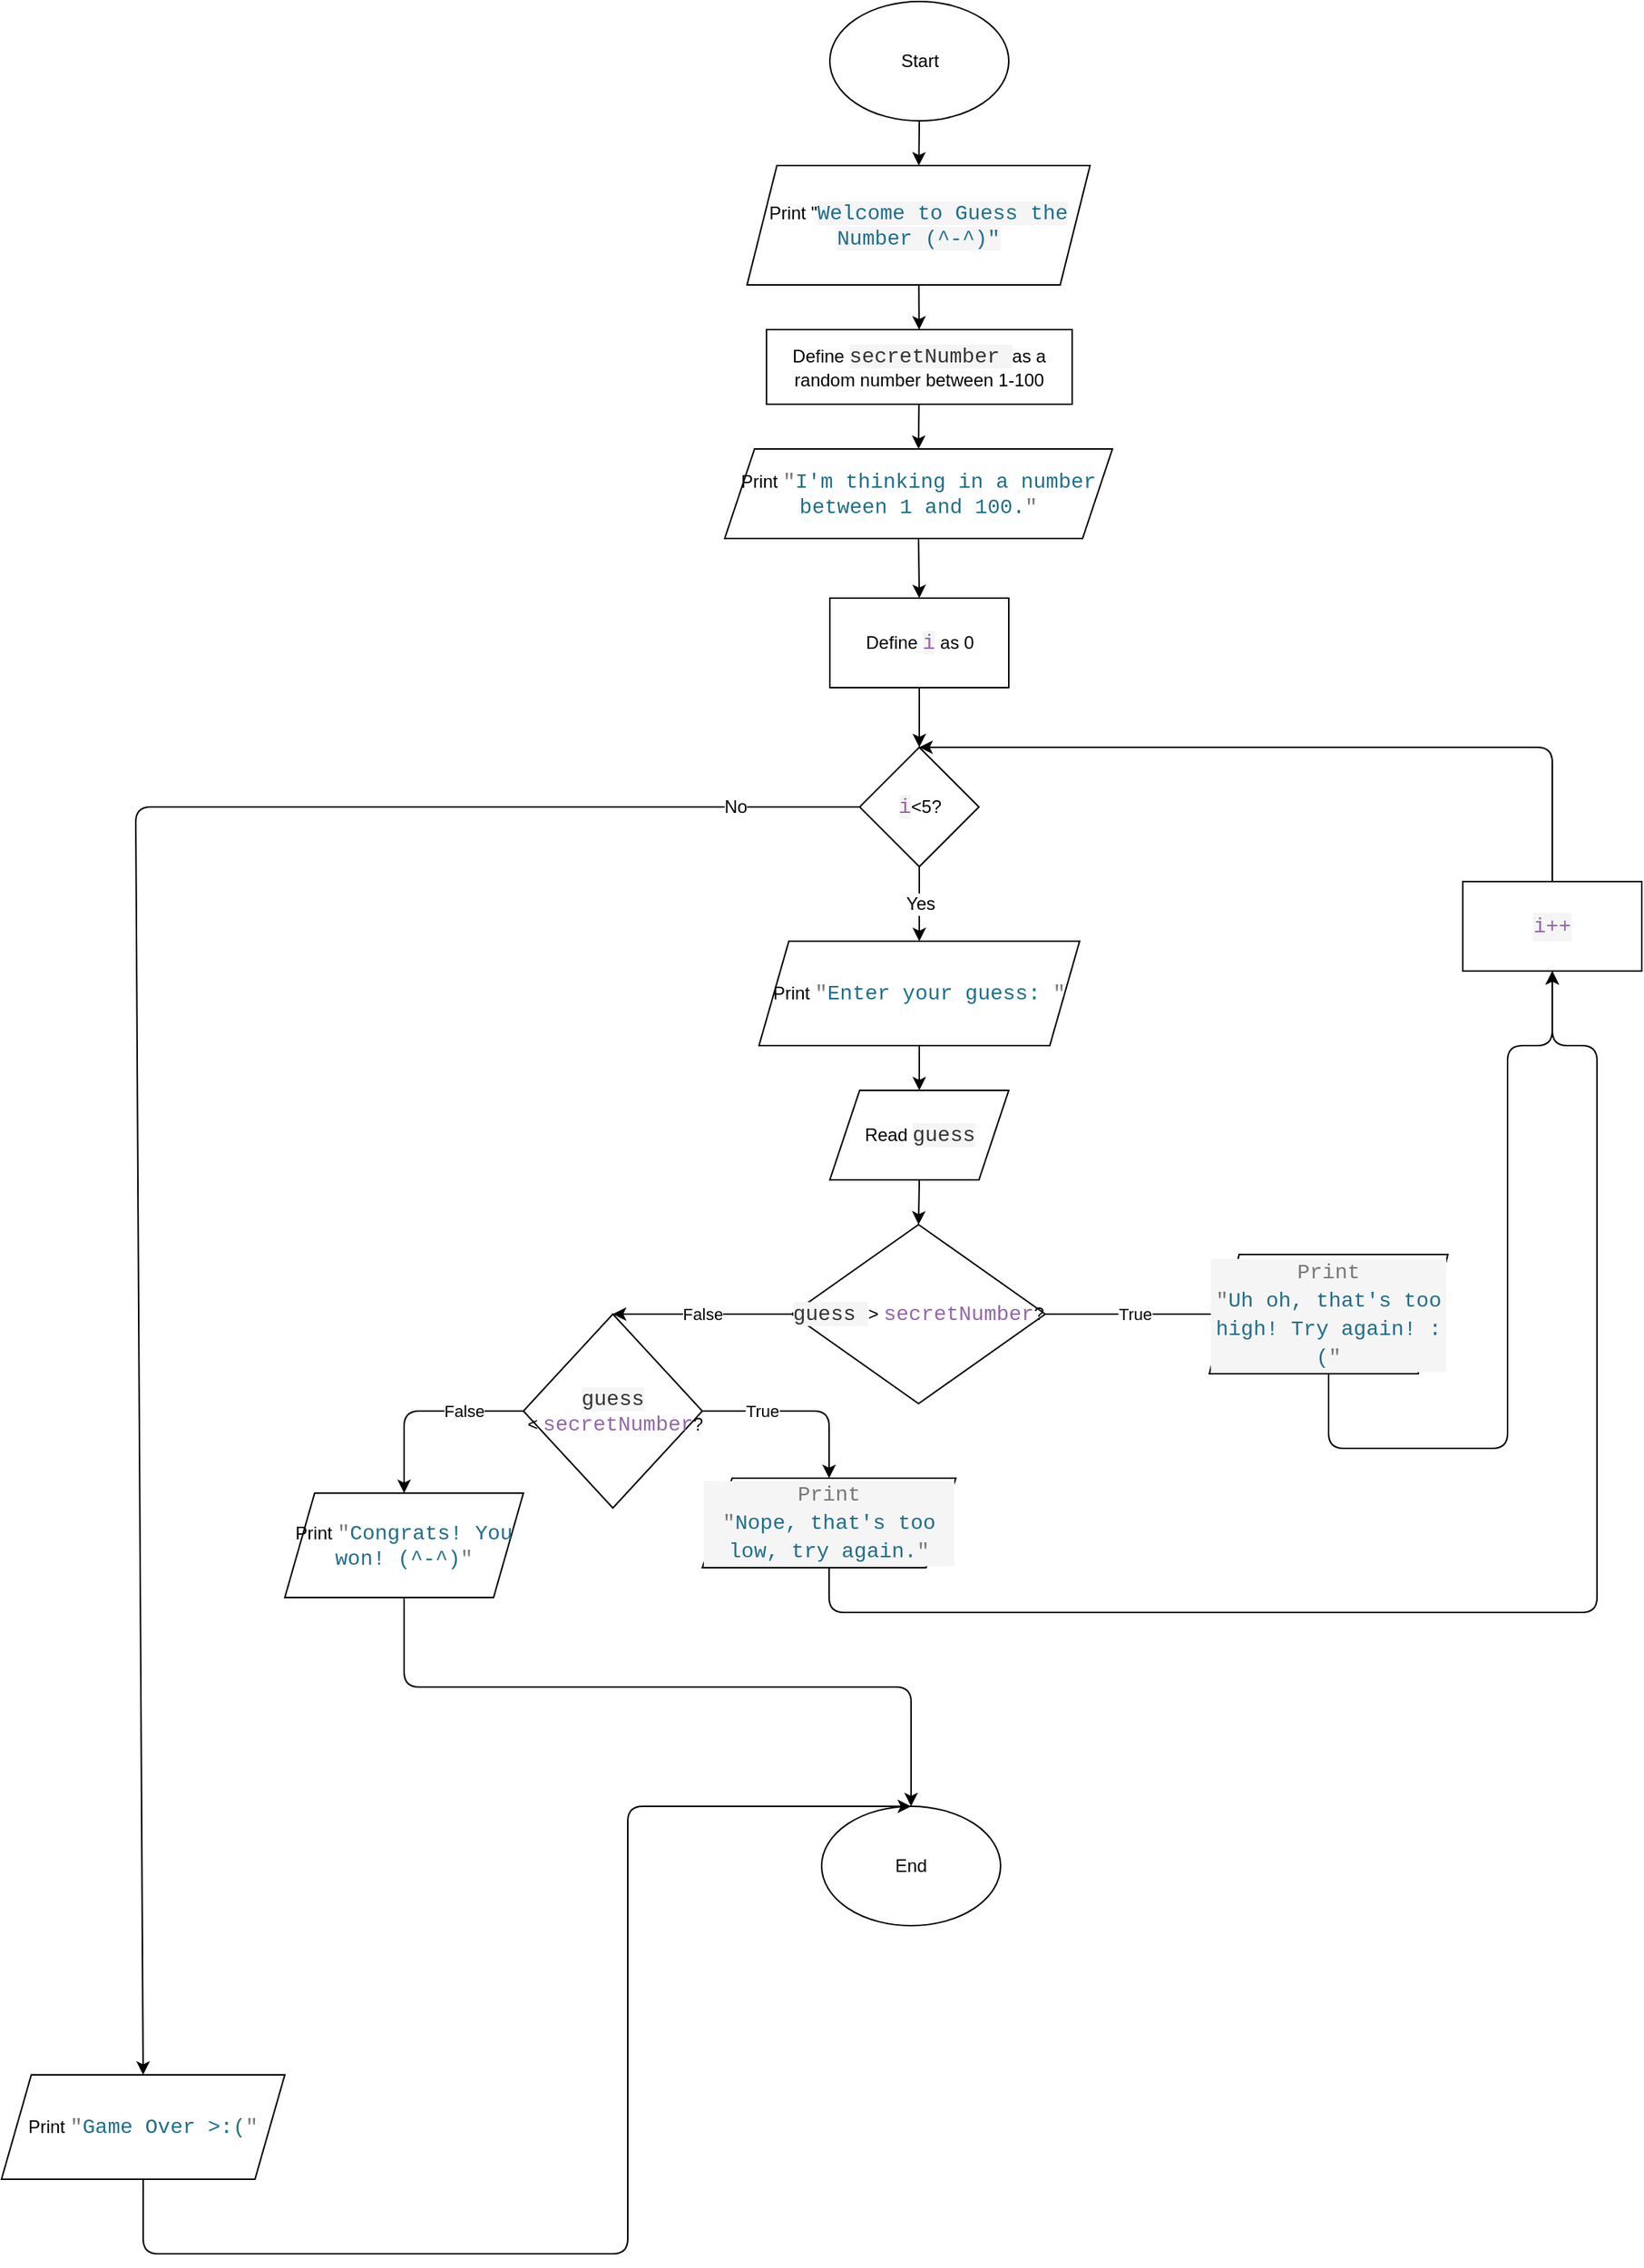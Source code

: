 <mxfile>
    <diagram id="-Ggj7nrCUwDPmDrb3loN" name="Page-1">
        <mxGraphModel dx="3866" dy="1568" grid="1" gridSize="10" guides="1" tooltips="1" connect="1" arrows="1" fold="1" page="1" pageScale="1" pageWidth="850" pageHeight="1100" math="0" shadow="0">
            <root>
                <mxCell id="0"/>
                <mxCell id="1" parent="0"/>
                <mxCell id="5" style="edgeStyle=none;html=1;" edge="1" parent="1" source="2" target="4">
                    <mxGeometry relative="1" as="geometry"/>
                </mxCell>
                <mxCell id="2" value="Start" style="ellipse;whiteSpace=wrap;html=1;" vertex="1" parent="1">
                    <mxGeometry x="365.5" y="20" width="120" height="80" as="geometry"/>
                </mxCell>
                <mxCell id="3" value="End" style="ellipse;whiteSpace=wrap;html=1;" vertex="1" parent="1">
                    <mxGeometry x="360" y="1230" width="120" height="80" as="geometry"/>
                </mxCell>
                <mxCell id="7" value="" style="edgeStyle=none;html=1;" edge="1" parent="1" source="4" target="6">
                    <mxGeometry relative="1" as="geometry"/>
                </mxCell>
                <mxCell id="4" value="Print &quot;&lt;span style=&quot;color: rgb(31, 110, 137); background-color: rgb(245, 245, 245); font-family: Consolas, &amp;quot;Courier New&amp;quot;, monospace; font-size: 14px;&quot;&gt;Welcome to Guess the Number (^-^)&quot;&lt;/span&gt;" style="shape=parallelogram;perimeter=parallelogramPerimeter;whiteSpace=wrap;html=1;fixedSize=1;" vertex="1" parent="1">
                    <mxGeometry x="310" y="130" width="230" height="80" as="geometry"/>
                </mxCell>
                <mxCell id="10" style="edgeStyle=none;html=1;entryX=0.5;entryY=0;entryDx=0;entryDy=0;" edge="1" parent="1" source="6" target="9">
                    <mxGeometry relative="1" as="geometry"/>
                </mxCell>
                <mxCell id="6" value="Define&amp;nbsp;&lt;span style=&quot;background-color: rgb(245, 245, 245); color: rgb(51, 51, 51); font-family: Consolas, &amp;quot;Courier New&amp;quot;, monospace; font-size: 14px;&quot;&gt;secretNumber&amp;nbsp;&lt;/span&gt;&lt;span style=&quot;background-color: initial;&quot;&gt;as a random number between 1-100&lt;/span&gt;" style="whiteSpace=wrap;html=1;" vertex="1" parent="1">
                    <mxGeometry x="323" y="240" width="205" height="50" as="geometry"/>
                </mxCell>
                <mxCell id="48" style="edgeStyle=none;html=1;exitX=0.5;exitY=1;exitDx=0;exitDy=0;entryX=0.5;entryY=0;entryDx=0;entryDy=0;fontSize=12;" edge="1" parent="1" source="9" target="35">
                    <mxGeometry relative="1" as="geometry"/>
                </mxCell>
                <mxCell id="9" value="Print&amp;nbsp;&lt;span style=&quot;font-family: Consolas, &amp;quot;Courier New&amp;quot;, monospace; font-size: 14px; color: rgb(119, 119, 119);&quot;&gt;&quot;&lt;/span&gt;&lt;span style=&quot;font-family: Consolas, &amp;quot;Courier New&amp;quot;, monospace; font-size: 14px; color: rgb(31, 110, 137);&quot;&gt;I'm thinking in a number between 1 and 100.&lt;/span&gt;&lt;span style=&quot;font-family: Consolas, &amp;quot;Courier New&amp;quot;, monospace; font-size: 14px; color: rgb(119, 119, 119);&quot;&gt;&quot;&lt;/span&gt;" style="shape=parallelogram;perimeter=parallelogramPerimeter;whiteSpace=wrap;html=1;fixedSize=1;" vertex="1" parent="1">
                    <mxGeometry x="295" y="320" width="260" height="60" as="geometry"/>
                </mxCell>
                <mxCell id="19" style="edgeStyle=none;html=1;exitX=0.5;exitY=1;exitDx=0;exitDy=0;entryX=0.5;entryY=0;entryDx=0;entryDy=0;" edge="1" parent="1" source="11" target="15">
                    <mxGeometry relative="1" as="geometry"/>
                </mxCell>
                <mxCell id="11" value="Read&amp;nbsp;&lt;span style=&quot;background-color: rgb(245, 245, 245); color: rgb(51, 51, 51); font-family: Consolas, &amp;quot;Courier New&amp;quot;, monospace; font-size: 14px;&quot;&gt;guess&lt;/span&gt;" style="shape=parallelogram;perimeter=parallelogramPerimeter;whiteSpace=wrap;html=1;fixedSize=1;" vertex="1" parent="1">
                    <mxGeometry x="365.5" y="750" width="120" height="60" as="geometry"/>
                </mxCell>
                <mxCell id="14" style="edgeStyle=none;html=1;entryX=0.5;entryY=0;entryDx=0;entryDy=0;" edge="1" parent="1" source="12" target="11">
                    <mxGeometry relative="1" as="geometry"/>
                </mxCell>
                <mxCell id="12" value="Print&amp;nbsp;&lt;span style=&quot;font-family: Consolas, &amp;quot;Courier New&amp;quot;, monospace; font-size: 14px; color: rgb(119, 119, 119);&quot;&gt;&quot;&lt;/span&gt;&lt;span style=&quot;font-family: Consolas, &amp;quot;Courier New&amp;quot;, monospace; font-size: 14px; color: rgb(31, 110, 137);&quot;&gt;Enter your guess: &lt;/span&gt;&lt;span style=&quot;font-family: Consolas, &amp;quot;Courier New&amp;quot;, monospace; font-size: 14px; color: rgb(119, 119, 119);&quot;&gt;&quot;&lt;/span&gt;" style="shape=parallelogram;perimeter=parallelogramPerimeter;whiteSpace=wrap;html=1;fixedSize=1;" vertex="1" parent="1">
                    <mxGeometry x="318" y="650" width="215" height="70" as="geometry"/>
                </mxCell>
                <mxCell id="16" value="False" style="edgeStyle=none;html=1;exitX=0;exitY=0.5;exitDx=0;exitDy=0;entryX=0.5;entryY=0;entryDx=0;entryDy=0;" edge="1" parent="1" source="15" target="21">
                    <mxGeometry relative="1" as="geometry">
                        <mxPoint x="240" y="910" as="targetPoint"/>
                        <Array as="points"/>
                    </mxGeometry>
                </mxCell>
                <mxCell id="17" value="True" style="edgeStyle=none;html=1;exitX=1;exitY=0.5;exitDx=0;exitDy=0;" edge="1" parent="1" source="15" target="20">
                    <mxGeometry relative="1" as="geometry">
                        <mxPoint x="600" y="910" as="targetPoint"/>
                    </mxGeometry>
                </mxCell>
                <mxCell id="15" value="&lt;span style=&quot;background-color: rgb(245, 245, 245); color: rgb(51, 51, 51); font-family: Consolas, &amp;quot;Courier New&amp;quot;, monospace; font-size: 14px;&quot;&gt;guess&amp;nbsp;&lt;/span&gt;&amp;gt;&amp;nbsp;&lt;span style=&quot;font-family: Consolas, &amp;quot;Courier New&amp;quot;, monospace; font-size: 14px; color: rgb(148, 102, 170);&quot;&gt;secretNumber&lt;/span&gt;&lt;span style=&quot;background-color: initial;&quot;&gt;?&lt;/span&gt;" style="rhombus;whiteSpace=wrap;html=1;" vertex="1" parent="1">
                    <mxGeometry x="340" y="840" width="170" height="120" as="geometry"/>
                </mxCell>
                <mxCell id="32" style="edgeStyle=none;html=1;exitX=0.5;exitY=1;exitDx=0;exitDy=0;fontSize=12;entryX=0.5;entryY=1;entryDx=0;entryDy=0;" edge="1" parent="1" source="20" target="42">
                    <mxGeometry relative="1" as="geometry">
                        <mxPoint x="850" y="680" as="targetPoint"/>
                        <Array as="points">
                            <mxPoint x="700" y="990"/>
                            <mxPoint x="820" y="990"/>
                            <mxPoint x="820" y="840"/>
                            <mxPoint x="820" y="750"/>
                            <mxPoint x="820" y="720"/>
                            <mxPoint x="850" y="720"/>
                        </Array>
                    </mxGeometry>
                </mxCell>
                <mxCell id="20" value="&lt;br&gt;&lt;div style=&quot;color: rgb(51, 51, 51); background-color: rgb(245, 245, 245); font-family: Consolas, &amp;quot;Courier New&amp;quot;, monospace; font-weight: normal; font-size: 14px; line-height: 19px;&quot;&gt;&lt;div&gt;&lt;span style=&quot;color: #777777;&quot;&gt;Print&lt;/span&gt;&lt;/div&gt;&lt;div&gt;&lt;span style=&quot;color: #777777;&quot;&gt;&quot;&lt;/span&gt;&lt;span style=&quot;color: #1f6e89;&quot;&gt;Uh oh, that's too high! Try again! :(&lt;/span&gt;&lt;span style=&quot;color: #777777;&quot;&gt;&quot;&lt;/span&gt;&lt;/div&gt;&lt;/div&gt;&lt;br&gt;" style="shape=parallelogram;perimeter=parallelogramPerimeter;whiteSpace=wrap;html=1;fixedSize=1;" vertex="1" parent="1">
                    <mxGeometry x="620" y="860" width="160" height="80" as="geometry"/>
                </mxCell>
                <mxCell id="25" value="True" style="edgeStyle=none;html=1;exitX=1;exitY=0.5;exitDx=0;exitDy=0;entryX=0.5;entryY=0;entryDx=0;entryDy=0;" edge="1" parent="1" source="21" target="27">
                    <mxGeometry x="-0.385" relative="1" as="geometry">
                        <mxPoint x="380" y="985" as="targetPoint"/>
                        <Array as="points">
                            <mxPoint x="365" y="965"/>
                        </Array>
                        <mxPoint as="offset"/>
                    </mxGeometry>
                </mxCell>
                <mxCell id="26" value="False" style="edgeStyle=none;html=1;exitX=0;exitY=0.5;exitDx=0;exitDy=0;entryX=0.5;entryY=0;entryDx=0;entryDy=0;" edge="1" parent="1" source="21" target="28">
                    <mxGeometry x="-0.407" relative="1" as="geometry">
                        <mxPoint x="80" y="985" as="targetPoint"/>
                        <Array as="points">
                            <mxPoint x="140" y="965"/>
                            <mxPoint x="80" y="965"/>
                            <mxPoint x="80" y="990"/>
                        </Array>
                        <mxPoint as="offset"/>
                    </mxGeometry>
                </mxCell>
                <mxCell id="21" value="&lt;span style=&quot;border-color: var(--border-color); background-color: rgb(245, 245, 245); color: rgb(51, 51, 51); font-family: Consolas, &amp;quot;Courier New&amp;quot;, monospace; font-size: 14px;&quot;&gt;guess &lt;/span&gt;&amp;nbsp;&amp;lt;&amp;nbsp;&lt;span style=&quot;border-color: var(--border-color); font-family: Consolas, &amp;quot;Courier New&amp;quot;, monospace; font-size: 14px; color: rgb(148, 102, 170);&quot;&gt;secretNumber&lt;/span&gt;?" style="rhombus;whiteSpace=wrap;html=1;" vertex="1" parent="1">
                    <mxGeometry x="160" y="900" width="120" height="130" as="geometry"/>
                </mxCell>
                <mxCell id="34" style="edgeStyle=none;html=1;exitX=0.5;exitY=1;exitDx=0;exitDy=0;fontSize=12;entryX=0.5;entryY=1;entryDx=0;entryDy=0;" edge="1" parent="1" source="27" target="42">
                    <mxGeometry relative="1" as="geometry">
                        <mxPoint x="900" y="700" as="targetPoint"/>
                        <Array as="points">
                            <mxPoint x="365" y="1100"/>
                            <mxPoint x="880" y="1100"/>
                            <mxPoint x="880" y="720"/>
                            <mxPoint x="850" y="720"/>
                        </Array>
                    </mxGeometry>
                </mxCell>
                <mxCell id="27" value="&lt;div style=&quot;color: rgb(51, 51, 51); background-color: rgb(245, 245, 245); font-family: Consolas, &amp;quot;Courier New&amp;quot;, monospace; font-size: 14px; line-height: 19px;&quot;&gt;&lt;span style=&quot;color: #777777;&quot;&gt;Print&lt;/span&gt;&lt;/div&gt;&lt;div style=&quot;color: rgb(51, 51, 51); background-color: rgb(245, 245, 245); font-family: Consolas, &amp;quot;Courier New&amp;quot;, monospace; font-size: 14px; line-height: 19px;&quot;&gt;&lt;span style=&quot;color: #777777;&quot;&gt;&quot;&lt;/span&gt;&lt;span style=&quot;color: #1f6e89;&quot;&gt;Nope, that's too low, try again.&lt;/span&gt;&lt;span style=&quot;color: #777777;&quot;&gt;&quot;&lt;/span&gt;&lt;/div&gt;" style="shape=parallelogram;perimeter=parallelogramPerimeter;whiteSpace=wrap;html=1;fixedSize=1;" vertex="1" parent="1">
                    <mxGeometry x="280" y="1010" width="170" height="60" as="geometry"/>
                </mxCell>
                <mxCell id="30" style="edgeStyle=none;html=1;exitX=0.5;exitY=1;exitDx=0;exitDy=0;entryX=0.5;entryY=0;entryDx=0;entryDy=0;fontSize=12;" edge="1" parent="1" source="28" target="3">
                    <mxGeometry relative="1" as="geometry">
                        <Array as="points">
                            <mxPoint x="80" y="1150"/>
                            <mxPoint x="420" y="1150"/>
                        </Array>
                    </mxGeometry>
                </mxCell>
                <mxCell id="28" value="Print&amp;nbsp;&lt;span style=&quot;font-family: Consolas, &amp;quot;Courier New&amp;quot;, monospace; font-size: 14px; color: rgb(119, 119, 119);&quot;&gt;&quot;&lt;/span&gt;&lt;span style=&quot;font-family: Consolas, &amp;quot;Courier New&amp;quot;, monospace; font-size: 14px; color: rgb(31, 110, 137);&quot;&gt;Congrats! You won! (^-^)&lt;/span&gt;&lt;span style=&quot;font-family: Consolas, &amp;quot;Courier New&amp;quot;, monospace; font-size: 14px; color: rgb(119, 119, 119);&quot;&gt;&quot;&lt;/span&gt;" style="shape=parallelogram;perimeter=parallelogramPerimeter;whiteSpace=wrap;html=1;fixedSize=1;" vertex="1" parent="1">
                    <mxGeometry y="1020" width="160" height="70" as="geometry"/>
                </mxCell>
                <mxCell id="37" style="edgeStyle=none;html=1;exitX=0.5;exitY=1;exitDx=0;exitDy=0;entryX=0.5;entryY=0;entryDx=0;entryDy=0;fontSize=12;" edge="1" parent="1" source="35" target="36">
                    <mxGeometry relative="1" as="geometry"/>
                </mxCell>
                <mxCell id="35" value="Define&amp;nbsp;&lt;span style=&quot;color: rgb(148, 102, 170); background-color: rgb(245, 245, 245); font-family: Consolas, &amp;quot;Courier New&amp;quot;, monospace; font-size: 14px;&quot;&gt;i&lt;/span&gt;&lt;span style=&quot;background-color: initial;&quot;&gt;&amp;nbsp;as 0&lt;/span&gt;" style="rounded=0;whiteSpace=wrap;html=1;fontSize=12;" vertex="1" parent="1">
                    <mxGeometry x="365.5" y="420" width="120" height="60" as="geometry"/>
                </mxCell>
                <mxCell id="49" value="Yes" style="edgeStyle=none;html=1;exitX=0.5;exitY=1;exitDx=0;exitDy=0;entryX=0.5;entryY=0;entryDx=0;entryDy=0;fontSize=12;" edge="1" parent="1" source="36" target="12">
                    <mxGeometry relative="1" as="geometry"/>
                </mxCell>
                <mxCell id="51" value="No" style="edgeStyle=none;html=1;exitX=0;exitY=0.5;exitDx=0;exitDy=0;fontSize=12;entryX=0.5;entryY=0;entryDx=0;entryDy=0;" edge="1" parent="1" source="36" target="52">
                    <mxGeometry x="-0.873" relative="1" as="geometry">
                        <mxPoint x="-130" y="1090" as="targetPoint"/>
                        <Array as="points">
                            <mxPoint x="-100" y="560"/>
                        </Array>
                        <mxPoint x="1" as="offset"/>
                    </mxGeometry>
                </mxCell>
                <mxCell id="36" value="&lt;span style=&quot;color: rgb(148, 102, 170); background-color: rgb(245, 245, 245); font-family: Consolas, &amp;quot;Courier New&amp;quot;, monospace; font-size: 14px;&quot;&gt;i&lt;/span&gt;&amp;lt;5?" style="rhombus;whiteSpace=wrap;html=1;fontSize=12;" vertex="1" parent="1">
                    <mxGeometry x="385.5" y="520" width="80" height="80" as="geometry"/>
                </mxCell>
                <mxCell id="50" style="edgeStyle=none;html=1;exitX=0.5;exitY=0;exitDx=0;exitDy=0;entryX=0.5;entryY=0;entryDx=0;entryDy=0;fontSize=12;" edge="1" parent="1" source="42" target="36">
                    <mxGeometry relative="1" as="geometry">
                        <Array as="points">
                            <mxPoint x="850" y="520"/>
                        </Array>
                    </mxGeometry>
                </mxCell>
                <mxCell id="42" value="&lt;div style=&quot;color: rgb(51, 51, 51); background-color: rgb(245, 245, 245); font-family: Consolas, &amp;quot;Courier New&amp;quot;, monospace; font-size: 14px; line-height: 19px;&quot;&gt;&lt;span style=&quot;color: #9466aa;&quot;&gt;i++&lt;/span&gt;&lt;/div&gt;" style="rounded=0;whiteSpace=wrap;html=1;fontSize=12;" vertex="1" parent="1">
                    <mxGeometry x="790" y="610" width="120" height="60" as="geometry"/>
                </mxCell>
                <mxCell id="53" style="edgeStyle=none;html=1;exitX=0.5;exitY=1;exitDx=0;exitDy=0;fontSize=12;entryX=0.5;entryY=0;entryDx=0;entryDy=0;" edge="1" parent="1" source="52" target="3">
                    <mxGeometry relative="1" as="geometry">
                        <mxPoint x="420" y="1180" as="targetPoint"/>
                        <Array as="points">
                            <mxPoint x="-95" y="1530"/>
                            <mxPoint x="230" y="1530"/>
                            <mxPoint x="230" y="1230"/>
                        </Array>
                    </mxGeometry>
                </mxCell>
                <mxCell id="52" value="Print&amp;nbsp;&lt;span style=&quot;font-family: Consolas, &amp;quot;Courier New&amp;quot;, monospace; font-size: 14px; color: rgb(119, 119, 119);&quot;&gt;&quot;&lt;/span&gt;&lt;span style=&quot;font-family: Consolas, &amp;quot;Courier New&amp;quot;, monospace; font-size: 14px; color: rgb(31, 110, 137);&quot;&gt;Game Over &amp;gt;:(&lt;/span&gt;&lt;span style=&quot;font-family: Consolas, &amp;quot;Courier New&amp;quot;, monospace; font-size: 14px; color: rgb(119, 119, 119);&quot;&gt;&quot;&lt;/span&gt;" style="shape=parallelogram;perimeter=parallelogramPerimeter;whiteSpace=wrap;html=1;fixedSize=1;fontSize=12;" vertex="1" parent="1">
                    <mxGeometry x="-190" y="1410" width="190" height="70" as="geometry"/>
                </mxCell>
            </root>
        </mxGraphModel>
    </diagram>
</mxfile>